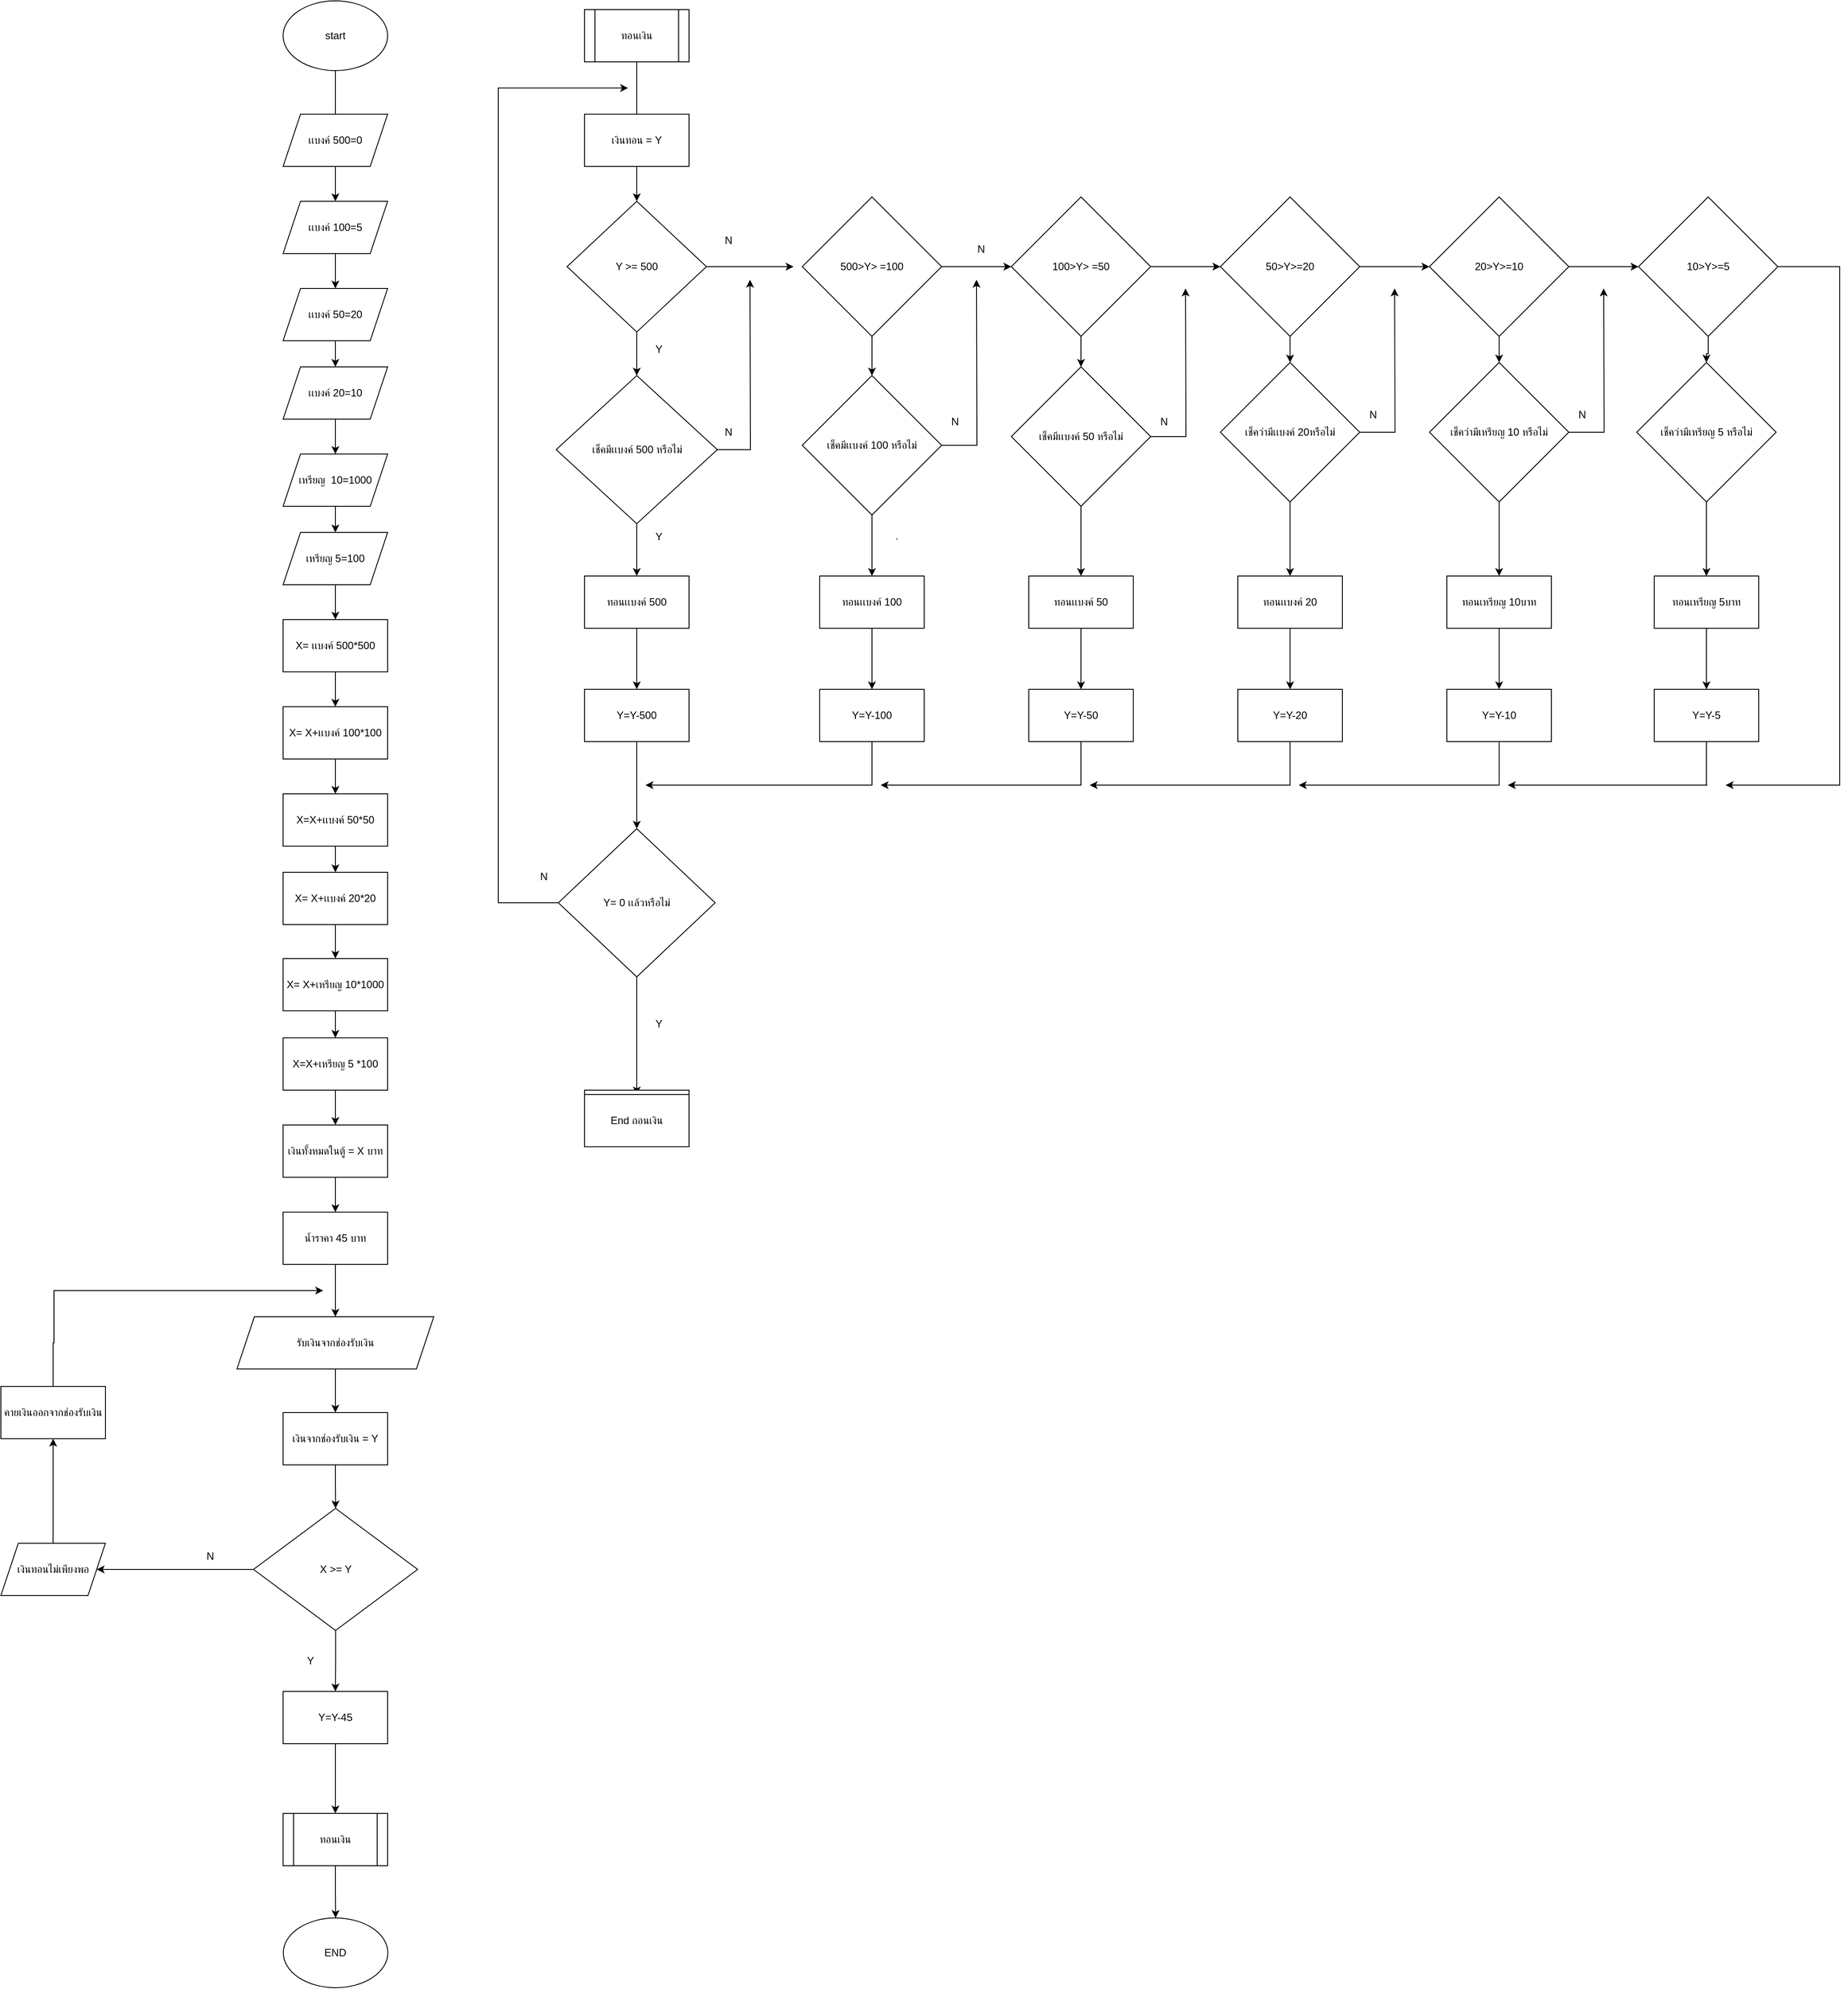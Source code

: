 <mxfile version="24.6.4" type="github">
  <diagram name="Page-1" id="G4vYwJMkSUFZsZ-7Ytyq">
    <mxGraphModel dx="700" dy="371" grid="1" gridSize="10" guides="1" tooltips="1" connect="1" arrows="1" fold="1" page="1" pageScale="1" pageWidth="827" pageHeight="1169" math="0" shadow="0">
      <root>
        <mxCell id="0" />
        <mxCell id="1" parent="0" />
        <mxCell id="uVNRc2Ksovg0whGI7YB_-4" value="" style="edgeStyle=orthogonalEdgeStyle;rounded=0;orthogonalLoop=1;jettySize=auto;html=1;" edge="1" parent="1" source="uVNRc2Ksovg0whGI7YB_-1">
          <mxGeometry relative="1" as="geometry">
            <mxPoint x="414" y="170" as="targetPoint" />
          </mxGeometry>
        </mxCell>
        <mxCell id="uVNRc2Ksovg0whGI7YB_-1" value="start" style="ellipse;whiteSpace=wrap;html=1;" vertex="1" parent="1">
          <mxGeometry x="354" y="10" width="120" height="80" as="geometry" />
        </mxCell>
        <mxCell id="uVNRc2Ksovg0whGI7YB_-10" value="" style="edgeStyle=orthogonalEdgeStyle;rounded=0;orthogonalLoop=1;jettySize=auto;html=1;" edge="1" parent="1" source="uVNRc2Ksovg0whGI7YB_-7" target="uVNRc2Ksovg0whGI7YB_-9">
          <mxGeometry relative="1" as="geometry" />
        </mxCell>
        <mxCell id="uVNRc2Ksovg0whGI7YB_-7" value="เเบงค์ 500=0" style="shape=parallelogram;perimeter=parallelogramPerimeter;whiteSpace=wrap;html=1;fixedSize=1;" vertex="1" parent="1">
          <mxGeometry x="354" y="140" width="120" height="60" as="geometry" />
        </mxCell>
        <mxCell id="uVNRc2Ksovg0whGI7YB_-12" value="" style="edgeStyle=orthogonalEdgeStyle;rounded=0;orthogonalLoop=1;jettySize=auto;html=1;" edge="1" parent="1" source="uVNRc2Ksovg0whGI7YB_-9" target="uVNRc2Ksovg0whGI7YB_-11">
          <mxGeometry relative="1" as="geometry" />
        </mxCell>
        <mxCell id="uVNRc2Ksovg0whGI7YB_-9" value="เเบงค์ 100=5" style="shape=parallelogram;perimeter=parallelogramPerimeter;whiteSpace=wrap;html=1;fixedSize=1;" vertex="1" parent="1">
          <mxGeometry x="354" y="240" width="120" height="60" as="geometry" />
        </mxCell>
        <mxCell id="uVNRc2Ksovg0whGI7YB_-14" value="" style="edgeStyle=orthogonalEdgeStyle;rounded=0;orthogonalLoop=1;jettySize=auto;html=1;" edge="1" parent="1" source="uVNRc2Ksovg0whGI7YB_-11" target="uVNRc2Ksovg0whGI7YB_-13">
          <mxGeometry relative="1" as="geometry" />
        </mxCell>
        <mxCell id="uVNRc2Ksovg0whGI7YB_-11" value="เเบงค์ 50=20" style="shape=parallelogram;perimeter=parallelogramPerimeter;whiteSpace=wrap;html=1;fixedSize=1;" vertex="1" parent="1">
          <mxGeometry x="354" y="340" width="120" height="60" as="geometry" />
        </mxCell>
        <mxCell id="uVNRc2Ksovg0whGI7YB_-16" value="" style="edgeStyle=orthogonalEdgeStyle;rounded=0;orthogonalLoop=1;jettySize=auto;html=1;" edge="1" parent="1" source="uVNRc2Ksovg0whGI7YB_-13" target="uVNRc2Ksovg0whGI7YB_-15">
          <mxGeometry relative="1" as="geometry" />
        </mxCell>
        <mxCell id="uVNRc2Ksovg0whGI7YB_-13" value="เเบงค์ 20=10" style="shape=parallelogram;perimeter=parallelogramPerimeter;whiteSpace=wrap;html=1;fixedSize=1;" vertex="1" parent="1">
          <mxGeometry x="354" y="430" width="120" height="60" as="geometry" />
        </mxCell>
        <mxCell id="uVNRc2Ksovg0whGI7YB_-18" value="" style="edgeStyle=orthogonalEdgeStyle;rounded=0;orthogonalLoop=1;jettySize=auto;html=1;" edge="1" parent="1" source="uVNRc2Ksovg0whGI7YB_-15" target="uVNRc2Ksovg0whGI7YB_-17">
          <mxGeometry relative="1" as="geometry" />
        </mxCell>
        <mxCell id="uVNRc2Ksovg0whGI7YB_-15" value="เหรียญ&amp;nbsp;&amp;nbsp;10=1000" style="shape=parallelogram;perimeter=parallelogramPerimeter;whiteSpace=wrap;html=1;fixedSize=1;" vertex="1" parent="1">
          <mxGeometry x="354" y="530" width="120" height="60" as="geometry" />
        </mxCell>
        <mxCell id="uVNRc2Ksovg0whGI7YB_-20" value="" style="edgeStyle=orthogonalEdgeStyle;rounded=0;orthogonalLoop=1;jettySize=auto;html=1;" edge="1" parent="1" source="uVNRc2Ksovg0whGI7YB_-17" target="uVNRc2Ksovg0whGI7YB_-19">
          <mxGeometry relative="1" as="geometry" />
        </mxCell>
        <mxCell id="uVNRc2Ksovg0whGI7YB_-17" value="เหรียญ 5=100" style="shape=parallelogram;perimeter=parallelogramPerimeter;whiteSpace=wrap;html=1;fixedSize=1;" vertex="1" parent="1">
          <mxGeometry x="354" y="620" width="120" height="60" as="geometry" />
        </mxCell>
        <mxCell id="uVNRc2Ksovg0whGI7YB_-22" value="" style="edgeStyle=orthogonalEdgeStyle;rounded=0;orthogonalLoop=1;jettySize=auto;html=1;" edge="1" parent="1" source="uVNRc2Ksovg0whGI7YB_-19" target="uVNRc2Ksovg0whGI7YB_-21">
          <mxGeometry relative="1" as="geometry" />
        </mxCell>
        <mxCell id="uVNRc2Ksovg0whGI7YB_-19" value="X= เเบงค์ 500*500" style="whiteSpace=wrap;html=1;" vertex="1" parent="1">
          <mxGeometry x="354" y="720" width="120" height="60" as="geometry" />
        </mxCell>
        <mxCell id="uVNRc2Ksovg0whGI7YB_-24" value="" style="edgeStyle=orthogonalEdgeStyle;rounded=0;orthogonalLoop=1;jettySize=auto;html=1;" edge="1" parent="1" source="uVNRc2Ksovg0whGI7YB_-21" target="uVNRc2Ksovg0whGI7YB_-23">
          <mxGeometry relative="1" as="geometry" />
        </mxCell>
        <mxCell id="uVNRc2Ksovg0whGI7YB_-21" value="X= X+เเบงค์ 100*100" style="whiteSpace=wrap;html=1;" vertex="1" parent="1">
          <mxGeometry x="354" y="820" width="120" height="60" as="geometry" />
        </mxCell>
        <mxCell id="uVNRc2Ksovg0whGI7YB_-26" value="" style="edgeStyle=orthogonalEdgeStyle;rounded=0;orthogonalLoop=1;jettySize=auto;html=1;" edge="1" parent="1" source="uVNRc2Ksovg0whGI7YB_-23" target="uVNRc2Ksovg0whGI7YB_-25">
          <mxGeometry relative="1" as="geometry" />
        </mxCell>
        <mxCell id="uVNRc2Ksovg0whGI7YB_-23" value="X=X+เเบงค์ 50*50" style="whiteSpace=wrap;html=1;" vertex="1" parent="1">
          <mxGeometry x="354" y="920" width="120" height="60" as="geometry" />
        </mxCell>
        <mxCell id="uVNRc2Ksovg0whGI7YB_-28" value="" style="edgeStyle=orthogonalEdgeStyle;rounded=0;orthogonalLoop=1;jettySize=auto;html=1;" edge="1" parent="1" source="uVNRc2Ksovg0whGI7YB_-25" target="uVNRc2Ksovg0whGI7YB_-27">
          <mxGeometry relative="1" as="geometry" />
        </mxCell>
        <mxCell id="uVNRc2Ksovg0whGI7YB_-25" value="X= X+เเบงค์ 20*20" style="whiteSpace=wrap;html=1;" vertex="1" parent="1">
          <mxGeometry x="354" y="1010" width="120" height="60" as="geometry" />
        </mxCell>
        <mxCell id="uVNRc2Ksovg0whGI7YB_-30" value="" style="edgeStyle=orthogonalEdgeStyle;rounded=0;orthogonalLoop=1;jettySize=auto;html=1;" edge="1" parent="1" source="uVNRc2Ksovg0whGI7YB_-27" target="uVNRc2Ksovg0whGI7YB_-29">
          <mxGeometry relative="1" as="geometry" />
        </mxCell>
        <mxCell id="uVNRc2Ksovg0whGI7YB_-27" value="X= X+เหรียญ 10*1000" style="whiteSpace=wrap;html=1;" vertex="1" parent="1">
          <mxGeometry x="354" y="1109" width="120" height="60" as="geometry" />
        </mxCell>
        <mxCell id="uVNRc2Ksovg0whGI7YB_-32" value="" style="edgeStyle=orthogonalEdgeStyle;rounded=0;orthogonalLoop=1;jettySize=auto;html=1;" edge="1" parent="1" source="uVNRc2Ksovg0whGI7YB_-29" target="uVNRc2Ksovg0whGI7YB_-31">
          <mxGeometry relative="1" as="geometry" />
        </mxCell>
        <mxCell id="uVNRc2Ksovg0whGI7YB_-29" value="X=X+เหรียญ 5 *100" style="whiteSpace=wrap;html=1;" vertex="1" parent="1">
          <mxGeometry x="354" y="1200" width="120" height="60" as="geometry" />
        </mxCell>
        <mxCell id="uVNRc2Ksovg0whGI7YB_-34" value="" style="edgeStyle=orthogonalEdgeStyle;rounded=0;orthogonalLoop=1;jettySize=auto;html=1;" edge="1" parent="1" source="uVNRc2Ksovg0whGI7YB_-31" target="uVNRc2Ksovg0whGI7YB_-33">
          <mxGeometry relative="1" as="geometry" />
        </mxCell>
        <mxCell id="uVNRc2Ksovg0whGI7YB_-31" value="เงินทั้งหมดในตู้ = X บาท" style="whiteSpace=wrap;html=1;" vertex="1" parent="1">
          <mxGeometry x="354" y="1300" width="120" height="60" as="geometry" />
        </mxCell>
        <mxCell id="uVNRc2Ksovg0whGI7YB_-39" value="" style="edgeStyle=orthogonalEdgeStyle;rounded=0;orthogonalLoop=1;jettySize=auto;html=1;" edge="1" parent="1" source="uVNRc2Ksovg0whGI7YB_-33" target="uVNRc2Ksovg0whGI7YB_-38">
          <mxGeometry relative="1" as="geometry" />
        </mxCell>
        <mxCell id="uVNRc2Ksovg0whGI7YB_-33" value="น้ำราคา 45 บาท" style="whiteSpace=wrap;html=1;" vertex="1" parent="1">
          <mxGeometry x="354" y="1400" width="120" height="60" as="geometry" />
        </mxCell>
        <mxCell id="uVNRc2Ksovg0whGI7YB_-41" value="" style="edgeStyle=orthogonalEdgeStyle;rounded=0;orthogonalLoop=1;jettySize=auto;html=1;" edge="1" parent="1" source="uVNRc2Ksovg0whGI7YB_-38" target="uVNRc2Ksovg0whGI7YB_-40">
          <mxGeometry relative="1" as="geometry" />
        </mxCell>
        <mxCell id="uVNRc2Ksovg0whGI7YB_-38" value="รับเงิน&lt;span style=&quot;background-color: initial;&quot;&gt;จากช่องรับเงิน&lt;/span&gt;" style="shape=parallelogram;perimeter=parallelogramPerimeter;whiteSpace=wrap;html=1;fixedSize=1;" vertex="1" parent="1">
          <mxGeometry x="301" y="1520" width="226" height="60" as="geometry" />
        </mxCell>
        <mxCell id="uVNRc2Ksovg0whGI7YB_-43" value="" style="edgeStyle=orthogonalEdgeStyle;rounded=0;orthogonalLoop=1;jettySize=auto;html=1;" edge="1" parent="1" source="uVNRc2Ksovg0whGI7YB_-40" target="uVNRc2Ksovg0whGI7YB_-42">
          <mxGeometry relative="1" as="geometry" />
        </mxCell>
        <mxCell id="uVNRc2Ksovg0whGI7YB_-40" value="เงินจากช่องรับเงิน = Y" style="whiteSpace=wrap;html=1;" vertex="1" parent="1">
          <mxGeometry x="354" y="1630" width="120" height="60" as="geometry" />
        </mxCell>
        <mxCell id="uVNRc2Ksovg0whGI7YB_-52" value="" style="edgeStyle=orthogonalEdgeStyle;rounded=0;orthogonalLoop=1;jettySize=auto;html=1;" edge="1" parent="1" source="uVNRc2Ksovg0whGI7YB_-42" target="uVNRc2Ksovg0whGI7YB_-51">
          <mxGeometry relative="1" as="geometry" />
        </mxCell>
        <mxCell id="uVNRc2Ksovg0whGI7YB_-117" value="" style="edgeStyle=orthogonalEdgeStyle;rounded=0;orthogonalLoop=1;jettySize=auto;html=1;" edge="1" parent="1" source="uVNRc2Ksovg0whGI7YB_-42" target="uVNRc2Ksovg0whGI7YB_-116">
          <mxGeometry relative="1" as="geometry" />
        </mxCell>
        <mxCell id="uVNRc2Ksovg0whGI7YB_-42" value="X &amp;gt;= Y" style="rhombus;whiteSpace=wrap;html=1;" vertex="1" parent="1">
          <mxGeometry x="320" y="1740" width="188.5" height="140" as="geometry" />
        </mxCell>
        <mxCell id="uVNRc2Ksovg0whGI7YB_-119" style="edgeStyle=orthogonalEdgeStyle;rounded=0;orthogonalLoop=1;jettySize=auto;html=1;" edge="1" parent="1" source="uVNRc2Ksovg0whGI7YB_-44">
          <mxGeometry relative="1" as="geometry">
            <mxPoint x="400" y="1490" as="targetPoint" />
            <Array as="points">
              <mxPoint x="90" y="1550" />
              <mxPoint x="91" y="1550" />
            </Array>
          </mxGeometry>
        </mxCell>
        <mxCell id="uVNRc2Ksovg0whGI7YB_-44" value="คายเงินออกจากช่องรับเงิน" style="whiteSpace=wrap;html=1;" vertex="1" parent="1">
          <mxGeometry x="30" y="1600" width="120" height="60" as="geometry" />
        </mxCell>
        <mxCell id="uVNRc2Ksovg0whGI7YB_-55" value="" style="edgeStyle=orthogonalEdgeStyle;rounded=0;orthogonalLoop=1;jettySize=auto;html=1;" edge="1" parent="1" source="uVNRc2Ksovg0whGI7YB_-51" target="uVNRc2Ksovg0whGI7YB_-54">
          <mxGeometry relative="1" as="geometry" />
        </mxCell>
        <mxCell id="uVNRc2Ksovg0whGI7YB_-51" value="Y=Y-45" style="whiteSpace=wrap;html=1;" vertex="1" parent="1">
          <mxGeometry x="354" y="1950" width="120" height="60" as="geometry" />
        </mxCell>
        <mxCell id="uVNRc2Ksovg0whGI7YB_-53" value="Y" style="text;html=1;align=center;verticalAlign=middle;resizable=0;points=[];autosize=1;strokeColor=none;fillColor=none;" vertex="1" parent="1">
          <mxGeometry x="370" y="1900" width="30" height="30" as="geometry" />
        </mxCell>
        <mxCell id="uVNRc2Ksovg0whGI7YB_-157" value="" style="edgeStyle=orthogonalEdgeStyle;rounded=0;orthogonalLoop=1;jettySize=auto;html=1;" edge="1" parent="1" source="uVNRc2Ksovg0whGI7YB_-54" target="uVNRc2Ksovg0whGI7YB_-156">
          <mxGeometry relative="1" as="geometry" />
        </mxCell>
        <mxCell id="uVNRc2Ksovg0whGI7YB_-54" value="ทอนเงิน" style="shape=process;whiteSpace=wrap;html=1;backgroundOutline=1;" vertex="1" parent="1">
          <mxGeometry x="354" y="2090" width="120" height="60" as="geometry" />
        </mxCell>
        <mxCell id="uVNRc2Ksovg0whGI7YB_-58" value="" style="edgeStyle=orthogonalEdgeStyle;rounded=0;orthogonalLoop=1;jettySize=auto;html=1;" edge="1" parent="1" source="uVNRc2Ksovg0whGI7YB_-56">
          <mxGeometry relative="1" as="geometry">
            <mxPoint x="760" y="150" as="targetPoint" />
          </mxGeometry>
        </mxCell>
        <mxCell id="uVNRc2Ksovg0whGI7YB_-56" value="ทอนเงิน" style="shape=process;whiteSpace=wrap;html=1;backgroundOutline=1;" vertex="1" parent="1">
          <mxGeometry x="700" y="20" width="120" height="60" as="geometry" />
        </mxCell>
        <mxCell id="uVNRc2Ksovg0whGI7YB_-73" value="" style="edgeStyle=orthogonalEdgeStyle;rounded=0;orthogonalLoop=1;jettySize=auto;html=1;" edge="1" parent="1" source="uVNRc2Ksovg0whGI7YB_-59" target="uVNRc2Ksovg0whGI7YB_-72">
          <mxGeometry relative="1" as="geometry" />
        </mxCell>
        <mxCell id="uVNRc2Ksovg0whGI7YB_-59" value="เงินทอน = Y" style="rounded=0;whiteSpace=wrap;html=1;" vertex="1" parent="1">
          <mxGeometry x="700" y="140" width="120" height="60" as="geometry" />
        </mxCell>
        <mxCell id="uVNRc2Ksovg0whGI7YB_-75" value="" style="edgeStyle=orthogonalEdgeStyle;rounded=0;orthogonalLoop=1;jettySize=auto;html=1;" edge="1" parent="1" source="uVNRc2Ksovg0whGI7YB_-60" target="uVNRc2Ksovg0whGI7YB_-62">
          <mxGeometry relative="1" as="geometry" />
        </mxCell>
        <mxCell id="uVNRc2Ksovg0whGI7YB_-85" style="edgeStyle=orthogonalEdgeStyle;rounded=0;orthogonalLoop=1;jettySize=auto;html=1;" edge="1" parent="1" source="uVNRc2Ksovg0whGI7YB_-60">
          <mxGeometry relative="1" as="geometry">
            <mxPoint x="890" y="330" as="targetPoint" />
          </mxGeometry>
        </mxCell>
        <mxCell id="uVNRc2Ksovg0whGI7YB_-60" value="เช็คมีเเบงค์ 500 หรือไม่" style="rhombus;whiteSpace=wrap;html=1;rounded=0;" vertex="1" parent="1">
          <mxGeometry x="667.5" y="440" width="185" height="170" as="geometry" />
        </mxCell>
        <mxCell id="uVNRc2Ksovg0whGI7YB_-76" value="" style="edgeStyle=orthogonalEdgeStyle;rounded=0;orthogonalLoop=1;jettySize=auto;html=1;" edge="1" parent="1" source="uVNRc2Ksovg0whGI7YB_-62" target="uVNRc2Ksovg0whGI7YB_-64">
          <mxGeometry relative="1" as="geometry" />
        </mxCell>
        <mxCell id="uVNRc2Ksovg0whGI7YB_-62" value="ทอนเเบงค์ 500" style="whiteSpace=wrap;html=1;rounded=0;" vertex="1" parent="1">
          <mxGeometry x="700" y="670" width="120" height="60" as="geometry" />
        </mxCell>
        <mxCell id="uVNRc2Ksovg0whGI7YB_-77" value="" style="edgeStyle=orthogonalEdgeStyle;rounded=0;orthogonalLoop=1;jettySize=auto;html=1;" edge="1" parent="1" source="uVNRc2Ksovg0whGI7YB_-64" target="uVNRc2Ksovg0whGI7YB_-68">
          <mxGeometry relative="1" as="geometry" />
        </mxCell>
        <mxCell id="uVNRc2Ksovg0whGI7YB_-64" value="Y=Y-500" style="whiteSpace=wrap;html=1;rounded=0;" vertex="1" parent="1">
          <mxGeometry x="700" y="800" width="120" height="60" as="geometry" />
        </mxCell>
        <mxCell id="uVNRc2Ksovg0whGI7YB_-81" value="" style="edgeStyle=orthogonalEdgeStyle;rounded=0;orthogonalLoop=1;jettySize=auto;html=1;" edge="1" parent="1" source="uVNRc2Ksovg0whGI7YB_-68" target="uVNRc2Ksovg0whGI7YB_-80">
          <mxGeometry relative="1" as="geometry" />
        </mxCell>
        <mxCell id="uVNRc2Ksovg0whGI7YB_-82" style="edgeStyle=orthogonalEdgeStyle;rounded=0;orthogonalLoop=1;jettySize=auto;html=1;" edge="1" parent="1" source="uVNRc2Ksovg0whGI7YB_-68">
          <mxGeometry relative="1" as="geometry">
            <mxPoint x="750" y="110" as="targetPoint" />
            <Array as="points">
              <mxPoint x="601" y="1045" />
              <mxPoint x="601" y="110" />
              <mxPoint x="750" y="110" />
            </Array>
          </mxGeometry>
        </mxCell>
        <mxCell id="uVNRc2Ksovg0whGI7YB_-68" value="Y= 0 เเล้วหรือไม่" style="rhombus;whiteSpace=wrap;html=1;" vertex="1" parent="1">
          <mxGeometry x="670" y="960" width="180" height="170" as="geometry" />
        </mxCell>
        <mxCell id="uVNRc2Ksovg0whGI7YB_-74" value="" style="edgeStyle=orthogonalEdgeStyle;rounded=0;orthogonalLoop=1;jettySize=auto;html=1;" edge="1" parent="1" source="uVNRc2Ksovg0whGI7YB_-72" target="uVNRc2Ksovg0whGI7YB_-60">
          <mxGeometry relative="1" as="geometry" />
        </mxCell>
        <mxCell id="uVNRc2Ksovg0whGI7YB_-83" style="edgeStyle=orthogonalEdgeStyle;rounded=0;orthogonalLoop=1;jettySize=auto;html=1;" edge="1" parent="1" source="uVNRc2Ksovg0whGI7YB_-72">
          <mxGeometry relative="1" as="geometry">
            <mxPoint x="940" y="315" as="targetPoint" />
          </mxGeometry>
        </mxCell>
        <mxCell id="uVNRc2Ksovg0whGI7YB_-72" value="Y &amp;gt;= 500" style="rhombus;whiteSpace=wrap;html=1;rounded=0;" vertex="1" parent="1">
          <mxGeometry x="680" y="240" width="160" height="150" as="geometry" />
        </mxCell>
        <mxCell id="uVNRc2Ksovg0whGI7YB_-78" value="" style="whiteSpace=wrap;html=1;" vertex="1" parent="1">
          <mxGeometry x="700" y="1260" width="120" height="60" as="geometry" />
        </mxCell>
        <mxCell id="uVNRc2Ksovg0whGI7YB_-80" value="End ถอนเงิน" style="whiteSpace=wrap;html=1;" vertex="1" parent="1">
          <mxGeometry x="700" y="1265" width="120" height="60" as="geometry" />
        </mxCell>
        <mxCell id="uVNRc2Ksovg0whGI7YB_-91" value="" style="edgeStyle=orthogonalEdgeStyle;rounded=0;orthogonalLoop=1;jettySize=auto;html=1;" edge="1" parent="1" source="uVNRc2Ksovg0whGI7YB_-84" target="uVNRc2Ksovg0whGI7YB_-90">
          <mxGeometry relative="1" as="geometry" />
        </mxCell>
        <mxCell id="uVNRc2Ksovg0whGI7YB_-93" value="" style="edgeStyle=orthogonalEdgeStyle;rounded=0;orthogonalLoop=1;jettySize=auto;html=1;" edge="1" parent="1" source="uVNRc2Ksovg0whGI7YB_-84" target="uVNRc2Ksovg0whGI7YB_-92">
          <mxGeometry relative="1" as="geometry" />
        </mxCell>
        <mxCell id="uVNRc2Ksovg0whGI7YB_-84" value="500&amp;gt;Y&amp;gt; =100" style="rhombus;whiteSpace=wrap;html=1;" vertex="1" parent="1">
          <mxGeometry x="950" y="235" width="160" height="160" as="geometry" />
        </mxCell>
        <mxCell id="uVNRc2Ksovg0whGI7YB_-86" value="N" style="text;html=1;align=center;verticalAlign=middle;resizable=0;points=[];autosize=1;strokeColor=none;fillColor=none;" vertex="1" parent="1">
          <mxGeometry x="850" y="490" width="30" height="30" as="geometry" />
        </mxCell>
        <mxCell id="uVNRc2Ksovg0whGI7YB_-87" value="Y" style="text;html=1;align=center;verticalAlign=middle;resizable=0;points=[];autosize=1;strokeColor=none;fillColor=none;" vertex="1" parent="1">
          <mxGeometry x="770" y="610" width="30" height="30" as="geometry" />
        </mxCell>
        <mxCell id="uVNRc2Ksovg0whGI7YB_-88" value="Y" style="text;html=1;align=center;verticalAlign=middle;resizable=0;points=[];autosize=1;strokeColor=none;fillColor=none;" vertex="1" parent="1">
          <mxGeometry x="770" y="395" width="30" height="30" as="geometry" />
        </mxCell>
        <mxCell id="uVNRc2Ksovg0whGI7YB_-89" value="N" style="text;html=1;align=center;verticalAlign=middle;resizable=0;points=[];autosize=1;strokeColor=none;fillColor=none;" vertex="1" parent="1">
          <mxGeometry x="850" y="270" width="30" height="30" as="geometry" />
        </mxCell>
        <mxCell id="uVNRc2Ksovg0whGI7YB_-94" style="edgeStyle=orthogonalEdgeStyle;rounded=0;orthogonalLoop=1;jettySize=auto;html=1;" edge="1" parent="1" source="uVNRc2Ksovg0whGI7YB_-90">
          <mxGeometry relative="1" as="geometry">
            <mxPoint x="1150" y="330" as="targetPoint" />
          </mxGeometry>
        </mxCell>
        <mxCell id="uVNRc2Ksovg0whGI7YB_-98" value="" style="edgeStyle=orthogonalEdgeStyle;rounded=0;orthogonalLoop=1;jettySize=auto;html=1;" edge="1" parent="1" source="uVNRc2Ksovg0whGI7YB_-90" target="uVNRc2Ksovg0whGI7YB_-97">
          <mxGeometry relative="1" as="geometry" />
        </mxCell>
        <mxCell id="uVNRc2Ksovg0whGI7YB_-90" value="เช็คมีเเบงค์ 100 หรือไม่" style="rhombus;whiteSpace=wrap;html=1;" vertex="1" parent="1">
          <mxGeometry x="950" y="440" width="160" height="160" as="geometry" />
        </mxCell>
        <mxCell id="uVNRc2Ksovg0whGI7YB_-106" value="" style="edgeStyle=orthogonalEdgeStyle;rounded=0;orthogonalLoop=1;jettySize=auto;html=1;" edge="1" parent="1" source="uVNRc2Ksovg0whGI7YB_-92" target="uVNRc2Ksovg0whGI7YB_-105">
          <mxGeometry relative="1" as="geometry" />
        </mxCell>
        <mxCell id="uVNRc2Ksovg0whGI7YB_-113" value="" style="edgeStyle=orthogonalEdgeStyle;rounded=0;orthogonalLoop=1;jettySize=auto;html=1;" edge="1" parent="1" source="uVNRc2Ksovg0whGI7YB_-92" target="uVNRc2Ksovg0whGI7YB_-112">
          <mxGeometry relative="1" as="geometry" />
        </mxCell>
        <mxCell id="uVNRc2Ksovg0whGI7YB_-92" value="100&amp;gt;Y&amp;gt; =50" style="rhombus;whiteSpace=wrap;html=1;" vertex="1" parent="1">
          <mxGeometry x="1190" y="235" width="160" height="160" as="geometry" />
        </mxCell>
        <mxCell id="uVNRc2Ksovg0whGI7YB_-95" value="N" style="text;html=1;align=center;verticalAlign=middle;resizable=0;points=[];autosize=1;strokeColor=none;fillColor=none;" vertex="1" parent="1">
          <mxGeometry x="1110" y="478" width="30" height="30" as="geometry" />
        </mxCell>
        <mxCell id="uVNRc2Ksovg0whGI7YB_-96" value="N" style="text;html=1;align=center;verticalAlign=middle;resizable=0;points=[];autosize=1;strokeColor=none;fillColor=none;" vertex="1" parent="1">
          <mxGeometry x="1140" y="280" width="30" height="30" as="geometry" />
        </mxCell>
        <mxCell id="uVNRc2Ksovg0whGI7YB_-101" value="" style="edgeStyle=orthogonalEdgeStyle;rounded=0;orthogonalLoop=1;jettySize=auto;html=1;" edge="1" parent="1" source="uVNRc2Ksovg0whGI7YB_-97" target="uVNRc2Ksovg0whGI7YB_-100">
          <mxGeometry relative="1" as="geometry" />
        </mxCell>
        <mxCell id="uVNRc2Ksovg0whGI7YB_-97" value="ทอนเเบงค์ 100" style="whiteSpace=wrap;html=1;" vertex="1" parent="1">
          <mxGeometry x="970" y="670" width="120" height="60" as="geometry" />
        </mxCell>
        <mxCell id="uVNRc2Ksovg0whGI7YB_-99" value="ํ" style="text;html=1;align=center;verticalAlign=middle;resizable=0;points=[];autosize=1;strokeColor=none;fillColor=none;" vertex="1" parent="1">
          <mxGeometry x="1050" y="618" width="20" height="30" as="geometry" />
        </mxCell>
        <mxCell id="uVNRc2Ksovg0whGI7YB_-102" style="edgeStyle=orthogonalEdgeStyle;rounded=0;orthogonalLoop=1;jettySize=auto;html=1;" edge="1" parent="1" source="uVNRc2Ksovg0whGI7YB_-100">
          <mxGeometry relative="1" as="geometry">
            <mxPoint x="770" y="910" as="targetPoint" />
            <Array as="points">
              <mxPoint x="1030" y="910" />
              <mxPoint x="780" y="910" />
            </Array>
          </mxGeometry>
        </mxCell>
        <mxCell id="uVNRc2Ksovg0whGI7YB_-100" value="Y=Y-100" style="whiteSpace=wrap;html=1;" vertex="1" parent="1">
          <mxGeometry x="970" y="800" width="120" height="60" as="geometry" />
        </mxCell>
        <mxCell id="uVNRc2Ksovg0whGI7YB_-103" value="N" style="text;html=1;align=center;verticalAlign=middle;resizable=0;points=[];autosize=1;strokeColor=none;fillColor=none;" vertex="1" parent="1">
          <mxGeometry x="637.5" y="1000" width="30" height="30" as="geometry" />
        </mxCell>
        <mxCell id="uVNRc2Ksovg0whGI7YB_-104" value="Y" style="text;html=1;align=center;verticalAlign=middle;resizable=0;points=[];autosize=1;strokeColor=none;fillColor=none;" vertex="1" parent="1">
          <mxGeometry x="770" y="1169" width="30" height="30" as="geometry" />
        </mxCell>
        <mxCell id="uVNRc2Ksovg0whGI7YB_-108" value="" style="edgeStyle=orthogonalEdgeStyle;rounded=0;orthogonalLoop=1;jettySize=auto;html=1;" edge="1" parent="1" source="uVNRc2Ksovg0whGI7YB_-105" target="uVNRc2Ksovg0whGI7YB_-107">
          <mxGeometry relative="1" as="geometry" />
        </mxCell>
        <mxCell id="uVNRc2Ksovg0whGI7YB_-121" style="edgeStyle=orthogonalEdgeStyle;rounded=0;orthogonalLoop=1;jettySize=auto;html=1;" edge="1" parent="1" source="uVNRc2Ksovg0whGI7YB_-105">
          <mxGeometry relative="1" as="geometry">
            <mxPoint x="1390" y="340" as="targetPoint" />
          </mxGeometry>
        </mxCell>
        <mxCell id="uVNRc2Ksovg0whGI7YB_-105" value="เช็คมีเเบงค์ 50 หรือไม่" style="rhombus;whiteSpace=wrap;html=1;" vertex="1" parent="1">
          <mxGeometry x="1190" y="430" width="160" height="160" as="geometry" />
        </mxCell>
        <mxCell id="uVNRc2Ksovg0whGI7YB_-110" value="" style="edgeStyle=orthogonalEdgeStyle;rounded=0;orthogonalLoop=1;jettySize=auto;html=1;" edge="1" parent="1" source="uVNRc2Ksovg0whGI7YB_-107" target="uVNRc2Ksovg0whGI7YB_-109">
          <mxGeometry relative="1" as="geometry" />
        </mxCell>
        <mxCell id="uVNRc2Ksovg0whGI7YB_-107" value="ทอนเเบงค์ 50" style="whiteSpace=wrap;html=1;" vertex="1" parent="1">
          <mxGeometry x="1210" y="670" width="120" height="60" as="geometry" />
        </mxCell>
        <mxCell id="uVNRc2Ksovg0whGI7YB_-111" style="edgeStyle=orthogonalEdgeStyle;rounded=0;orthogonalLoop=1;jettySize=auto;html=1;" edge="1" parent="1" source="uVNRc2Ksovg0whGI7YB_-109">
          <mxGeometry relative="1" as="geometry">
            <mxPoint x="1040" y="910" as="targetPoint" />
            <Array as="points">
              <mxPoint x="1270" y="910" />
            </Array>
          </mxGeometry>
        </mxCell>
        <mxCell id="uVNRc2Ksovg0whGI7YB_-109" value="Y=Y-50" style="whiteSpace=wrap;html=1;" vertex="1" parent="1">
          <mxGeometry x="1210" y="800" width="120" height="60" as="geometry" />
        </mxCell>
        <mxCell id="uVNRc2Ksovg0whGI7YB_-124" value="" style="edgeStyle=orthogonalEdgeStyle;rounded=0;orthogonalLoop=1;jettySize=auto;html=1;" edge="1" parent="1" source="uVNRc2Ksovg0whGI7YB_-112" target="uVNRc2Ksovg0whGI7YB_-123">
          <mxGeometry relative="1" as="geometry" />
        </mxCell>
        <mxCell id="uVNRc2Ksovg0whGI7YB_-131" value="" style="edgeStyle=orthogonalEdgeStyle;rounded=0;orthogonalLoop=1;jettySize=auto;html=1;" edge="1" parent="1" source="uVNRc2Ksovg0whGI7YB_-112" target="uVNRc2Ksovg0whGI7YB_-130">
          <mxGeometry relative="1" as="geometry" />
        </mxCell>
        <mxCell id="uVNRc2Ksovg0whGI7YB_-112" value="50&amp;gt;Y&amp;gt;=20" style="rhombus;whiteSpace=wrap;html=1;" vertex="1" parent="1">
          <mxGeometry x="1430" y="235" width="160" height="160" as="geometry" />
        </mxCell>
        <mxCell id="uVNRc2Ksovg0whGI7YB_-118" style="edgeStyle=orthogonalEdgeStyle;rounded=0;orthogonalLoop=1;jettySize=auto;html=1;entryX=0.5;entryY=1;entryDx=0;entryDy=0;" edge="1" parent="1" source="uVNRc2Ksovg0whGI7YB_-116" target="uVNRc2Ksovg0whGI7YB_-44">
          <mxGeometry relative="1" as="geometry" />
        </mxCell>
        <mxCell id="uVNRc2Ksovg0whGI7YB_-116" value="เงินทอนไม่เพียงพอ" style="shape=parallelogram;perimeter=parallelogramPerimeter;whiteSpace=wrap;html=1;fixedSize=1;" vertex="1" parent="1">
          <mxGeometry x="30" y="1780" width="120" height="60" as="geometry" />
        </mxCell>
        <mxCell id="uVNRc2Ksovg0whGI7YB_-120" value="N" style="text;html=1;align=center;verticalAlign=middle;resizable=0;points=[];autosize=1;strokeColor=none;fillColor=none;" vertex="1" parent="1">
          <mxGeometry x="255" y="1780" width="30" height="30" as="geometry" />
        </mxCell>
        <mxCell id="uVNRc2Ksovg0whGI7YB_-122" value="N" style="text;html=1;align=center;verticalAlign=middle;resizable=0;points=[];autosize=1;strokeColor=none;fillColor=none;" vertex="1" parent="1">
          <mxGeometry x="1350" y="478" width="30" height="30" as="geometry" />
        </mxCell>
        <mxCell id="uVNRc2Ksovg0whGI7YB_-126" value="" style="edgeStyle=orthogonalEdgeStyle;rounded=0;orthogonalLoop=1;jettySize=auto;html=1;" edge="1" parent="1" source="uVNRc2Ksovg0whGI7YB_-123" target="uVNRc2Ksovg0whGI7YB_-125">
          <mxGeometry relative="1" as="geometry" />
        </mxCell>
        <mxCell id="uVNRc2Ksovg0whGI7YB_-134" style="edgeStyle=orthogonalEdgeStyle;rounded=0;orthogonalLoop=1;jettySize=auto;html=1;" edge="1" parent="1" source="uVNRc2Ksovg0whGI7YB_-123">
          <mxGeometry relative="1" as="geometry">
            <mxPoint x="1630" y="340" as="targetPoint" />
          </mxGeometry>
        </mxCell>
        <mxCell id="uVNRc2Ksovg0whGI7YB_-123" value="เช็คว่ามีเเบงค์ 20หรือไม่" style="rhombus;whiteSpace=wrap;html=1;" vertex="1" parent="1">
          <mxGeometry x="1430" y="425" width="160" height="160" as="geometry" />
        </mxCell>
        <mxCell id="uVNRc2Ksovg0whGI7YB_-128" value="" style="edgeStyle=orthogonalEdgeStyle;rounded=0;orthogonalLoop=1;jettySize=auto;html=1;" edge="1" parent="1" source="uVNRc2Ksovg0whGI7YB_-125" target="uVNRc2Ksovg0whGI7YB_-127">
          <mxGeometry relative="1" as="geometry" />
        </mxCell>
        <mxCell id="uVNRc2Ksovg0whGI7YB_-125" value="ทอนเเบงค์ 20" style="whiteSpace=wrap;html=1;" vertex="1" parent="1">
          <mxGeometry x="1450" y="670" width="120" height="60" as="geometry" />
        </mxCell>
        <mxCell id="uVNRc2Ksovg0whGI7YB_-129" style="edgeStyle=orthogonalEdgeStyle;rounded=0;orthogonalLoop=1;jettySize=auto;html=1;" edge="1" parent="1" source="uVNRc2Ksovg0whGI7YB_-127">
          <mxGeometry relative="1" as="geometry">
            <mxPoint x="1280" y="910" as="targetPoint" />
            <Array as="points">
              <mxPoint x="1510" y="910" />
            </Array>
          </mxGeometry>
        </mxCell>
        <mxCell id="uVNRc2Ksovg0whGI7YB_-127" value="Y=Y-20" style="whiteSpace=wrap;html=1;" vertex="1" parent="1">
          <mxGeometry x="1450" y="800" width="120" height="60" as="geometry" />
        </mxCell>
        <mxCell id="uVNRc2Ksovg0whGI7YB_-133" value="" style="edgeStyle=orthogonalEdgeStyle;rounded=0;orthogonalLoop=1;jettySize=auto;html=1;" edge="1" parent="1" source="uVNRc2Ksovg0whGI7YB_-130" target="uVNRc2Ksovg0whGI7YB_-132">
          <mxGeometry relative="1" as="geometry" />
        </mxCell>
        <mxCell id="uVNRc2Ksovg0whGI7YB_-143" value="" style="edgeStyle=orthogonalEdgeStyle;rounded=0;orthogonalLoop=1;jettySize=auto;html=1;" edge="1" parent="1" source="uVNRc2Ksovg0whGI7YB_-130" target="uVNRc2Ksovg0whGI7YB_-142">
          <mxGeometry relative="1" as="geometry" />
        </mxCell>
        <mxCell id="uVNRc2Ksovg0whGI7YB_-130" value="20&amp;gt;Y&amp;gt;=10" style="rhombus;whiteSpace=wrap;html=1;" vertex="1" parent="1">
          <mxGeometry x="1670" y="235" width="160" height="160" as="geometry" />
        </mxCell>
        <mxCell id="uVNRc2Ksovg0whGI7YB_-138" value="" style="edgeStyle=orthogonalEdgeStyle;rounded=0;orthogonalLoop=1;jettySize=auto;html=1;" edge="1" parent="1" source="uVNRc2Ksovg0whGI7YB_-132" target="uVNRc2Ksovg0whGI7YB_-137">
          <mxGeometry relative="1" as="geometry" />
        </mxCell>
        <mxCell id="uVNRc2Ksovg0whGI7YB_-144" style="edgeStyle=orthogonalEdgeStyle;rounded=0;orthogonalLoop=1;jettySize=auto;html=1;" edge="1" parent="1" source="uVNRc2Ksovg0whGI7YB_-132">
          <mxGeometry relative="1" as="geometry">
            <mxPoint x="1870" y="340" as="targetPoint" />
          </mxGeometry>
        </mxCell>
        <mxCell id="uVNRc2Ksovg0whGI7YB_-132" value="เช็คว่ามีเหรียญ 10 หรือไม่" style="rhombus;whiteSpace=wrap;html=1;" vertex="1" parent="1">
          <mxGeometry x="1670" y="425" width="160" height="160" as="geometry" />
        </mxCell>
        <mxCell id="uVNRc2Ksovg0whGI7YB_-135" value="N" style="text;html=1;align=center;verticalAlign=middle;resizable=0;points=[];autosize=1;strokeColor=none;fillColor=none;" vertex="1" parent="1">
          <mxGeometry x="1590" y="470" width="30" height="30" as="geometry" />
        </mxCell>
        <mxCell id="uVNRc2Ksovg0whGI7YB_-140" value="" style="edgeStyle=orthogonalEdgeStyle;rounded=0;orthogonalLoop=1;jettySize=auto;html=1;" edge="1" parent="1" source="uVNRc2Ksovg0whGI7YB_-137" target="uVNRc2Ksovg0whGI7YB_-139">
          <mxGeometry relative="1" as="geometry" />
        </mxCell>
        <mxCell id="uVNRc2Ksovg0whGI7YB_-137" value="ทอนเหรียญ 10บาท" style="whiteSpace=wrap;html=1;" vertex="1" parent="1">
          <mxGeometry x="1690" y="670" width="120" height="60" as="geometry" />
        </mxCell>
        <mxCell id="uVNRc2Ksovg0whGI7YB_-141" style="edgeStyle=orthogonalEdgeStyle;rounded=0;orthogonalLoop=1;jettySize=auto;html=1;" edge="1" parent="1" source="uVNRc2Ksovg0whGI7YB_-139">
          <mxGeometry relative="1" as="geometry">
            <mxPoint x="1520" y="910" as="targetPoint" />
            <Array as="points">
              <mxPoint x="1750" y="910" />
            </Array>
          </mxGeometry>
        </mxCell>
        <mxCell id="uVNRc2Ksovg0whGI7YB_-139" value="Y=Y-10" style="whiteSpace=wrap;html=1;" vertex="1" parent="1">
          <mxGeometry x="1690" y="800" width="120" height="60" as="geometry" />
        </mxCell>
        <mxCell id="uVNRc2Ksovg0whGI7YB_-147" value="" style="edgeStyle=orthogonalEdgeStyle;rounded=0;orthogonalLoop=1;jettySize=auto;html=1;" edge="1" parent="1" source="uVNRc2Ksovg0whGI7YB_-142" target="uVNRc2Ksovg0whGI7YB_-146">
          <mxGeometry relative="1" as="geometry" />
        </mxCell>
        <mxCell id="uVNRc2Ksovg0whGI7YB_-155" style="edgeStyle=orthogonalEdgeStyle;rounded=0;orthogonalLoop=1;jettySize=auto;html=1;" edge="1" parent="1" source="uVNRc2Ksovg0whGI7YB_-142">
          <mxGeometry relative="1" as="geometry">
            <mxPoint x="2010" y="910" as="targetPoint" />
            <Array as="points">
              <mxPoint x="2141" y="315" />
            </Array>
          </mxGeometry>
        </mxCell>
        <mxCell id="uVNRc2Ksovg0whGI7YB_-142" value="10&amp;gt;Y&amp;gt;=5" style="rhombus;whiteSpace=wrap;html=1;" vertex="1" parent="1">
          <mxGeometry x="1910" y="235" width="160" height="160" as="geometry" />
        </mxCell>
        <mxCell id="uVNRc2Ksovg0whGI7YB_-145" value="N" style="text;html=1;align=center;verticalAlign=middle;resizable=0;points=[];autosize=1;strokeColor=none;fillColor=none;" vertex="1" parent="1">
          <mxGeometry x="1830" y="470" width="30" height="30" as="geometry" />
        </mxCell>
        <mxCell id="uVNRc2Ksovg0whGI7YB_-149" value="" style="edgeStyle=orthogonalEdgeStyle;rounded=0;orthogonalLoop=1;jettySize=auto;html=1;" edge="1" parent="1" source="uVNRc2Ksovg0whGI7YB_-146" target="uVNRc2Ksovg0whGI7YB_-148">
          <mxGeometry relative="1" as="geometry" />
        </mxCell>
        <mxCell id="uVNRc2Ksovg0whGI7YB_-146" value="เช็คว่ามีเหรียญ 5 หรือไม่" style="rhombus;whiteSpace=wrap;html=1;" vertex="1" parent="1">
          <mxGeometry x="1908" y="425" width="160" height="160" as="geometry" />
        </mxCell>
        <mxCell id="uVNRc2Ksovg0whGI7YB_-151" value="" style="edgeStyle=orthogonalEdgeStyle;rounded=0;orthogonalLoop=1;jettySize=auto;html=1;" edge="1" parent="1" source="uVNRc2Ksovg0whGI7YB_-148" target="uVNRc2Ksovg0whGI7YB_-150">
          <mxGeometry relative="1" as="geometry" />
        </mxCell>
        <mxCell id="uVNRc2Ksovg0whGI7YB_-148" value="ทอนเหรียญ 5บาท" style="whiteSpace=wrap;html=1;" vertex="1" parent="1">
          <mxGeometry x="1928" y="670" width="120" height="60" as="geometry" />
        </mxCell>
        <mxCell id="uVNRc2Ksovg0whGI7YB_-154" style="edgeStyle=orthogonalEdgeStyle;rounded=0;orthogonalLoop=1;jettySize=auto;html=1;" edge="1" parent="1" source="uVNRc2Ksovg0whGI7YB_-150">
          <mxGeometry relative="1" as="geometry">
            <mxPoint x="1760" y="910" as="targetPoint" />
            <Array as="points">
              <mxPoint x="1988" y="910" />
              <mxPoint x="1989" y="910" />
            </Array>
          </mxGeometry>
        </mxCell>
        <mxCell id="uVNRc2Ksovg0whGI7YB_-150" value="Y=Y-5" style="whiteSpace=wrap;html=1;" vertex="1" parent="1">
          <mxGeometry x="1928" y="800" width="120" height="60" as="geometry" />
        </mxCell>
        <mxCell id="uVNRc2Ksovg0whGI7YB_-156" value="END" style="ellipse;whiteSpace=wrap;html=1;" vertex="1" parent="1">
          <mxGeometry x="354.25" y="2210" width="120" height="80" as="geometry" />
        </mxCell>
      </root>
    </mxGraphModel>
  </diagram>
</mxfile>
